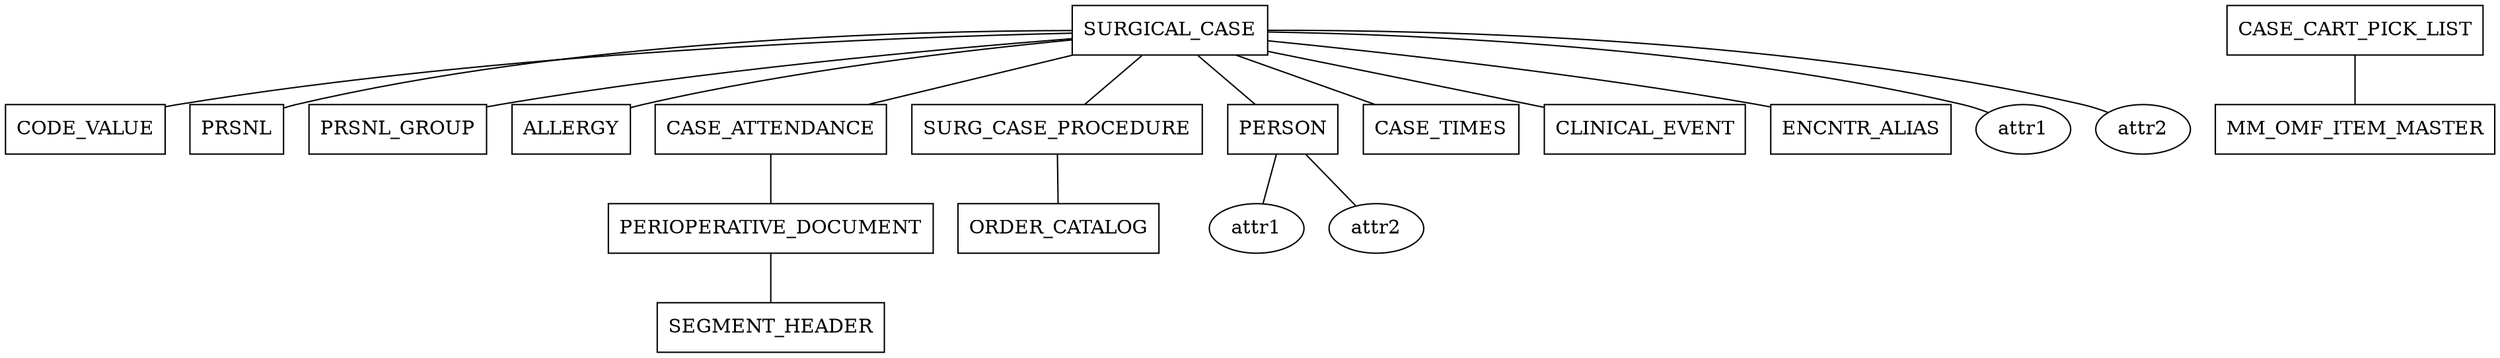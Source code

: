 digraph {
    node [shape=box];  // Tables are represented as boxes
    edge [arrowhead=none];  // Relationships don't have arrowheads

    // Table nodes
    SURGICAL_CASE [label="SURGICAL_CASE"]
    CODE_VALUE [label="CODE_VALUE"]
    PRSNL [label="PRSNL"]
    PRSNL_GROUP [label="PRSNL_GROUP"]
    ALLERGY [label="ALLERGY"]
    CASE_ATTENDANCE [label="CASE_ATTENDANCE"]
    PERIOPERATIVE_DOCUMENT [label="PERIOPERATIVE_DOCUMENT"]
    SEGMENT_HEADER [label="SEGMENT_HEADER"]
    SURG_CASE_PROCEDURE [label="SURG_CASE_PROCEDURE"]
    ORDER_CATALOG [label="ORDER_CATALOG"]
    PERSON [label="PERSON"]
    CASE_TIMES [label="CASE_TIMES"]
    CLINICAL_EVENT [label="CLINICAL_EVENT"]
    ENCNTR_ALIAS [label="ENCNTR_ALIAS"]
    MM_OMF_ITEM_MASTER [label="MM_OMF_ITEM_MASTER"]
    CASE_CART_PICK_LIST [label="CASE_CART_PICK_LIST"]

    // Attribute nodes for SURGICAL_CASE
    node [shape=ellipse];  // Attributes are represented as ellipses
    SC_attr1 [label="attr1"]
    SC_attr2 [label="attr2"]

    // Attribute nodes for PERSON
    P_attr1 [label="attr1"]
    P_attr2 [label="attr2"]

    // Table to attribute relationships
    SURGICAL_CASE -> SC_attr1
    SURGICAL_CASE -> SC_attr2
    PERSON -> P_attr1
    PERSON -> P_attr2

    // Table relationships
    SURGICAL_CASE -> CODE_VALUE
    SURGICAL_CASE -> PRSNL
    SURGICAL_CASE -> PRSNL_GROUP
    SURGICAL_CASE -> ALLERGY
    SURGICAL_CASE -> CASE_ATTENDANCE
    CASE_ATTENDANCE -> PERIOPERATIVE_DOCUMENT
    PERIOPERATIVE_DOCUMENT -> SEGMENT_HEADER
    SURGICAL_CASE -> SURG_CASE_PROCEDURE
    SURG_CASE_PROCEDURE -> ORDER_CATALOG
    SURGICAL_CASE -> PERSON
    SURGICAL_CASE -> CASE_TIMES
    SURGICAL_CASE -> CLINICAL_EVENT
    SURGICAL_CASE -> ENCNTR_ALIAS
    CASE_CART_PICK_LIST -> MM_OMF_ITEM_MASTER
}
